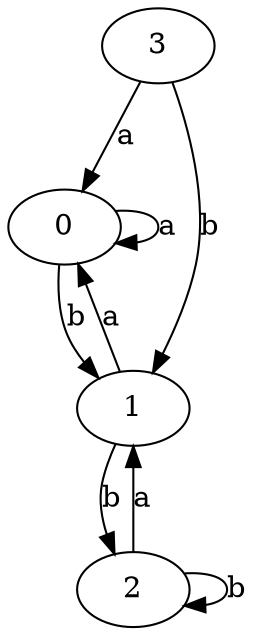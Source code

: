 digraph {
 ranksep=0.5;
 d2tdocpreamble = "\usetikzlibrary{automata}";
 d2tfigpreamble = "\tikzstyle{every state}= [ draw=blue!50,very thick,fill=blue!20]  \tikzstyle{auto}= [fill=white]";
 node [style="state"];
 edge [lblstyle="auto",topath="bend right", len=4  ]
  "0" [label="0",];
  "1" [label="1",style = "state, initial"];
  "2" [label="2",style = "state, accepting"];
  "3" [label="3",];
  "0" -> "0" [label="a",topath="loop above"];
  "0" -> "1" [label="b"];
  "1" -> "0" [label="a"];
  "1" -> "2" [label="b"];
  "2" -> "1" [label="a"];
  "2" -> "2" [label="b",topath="loop above"];
  "3" -> "0" [label="a"];
  "3" -> "1" [label="b"];
}